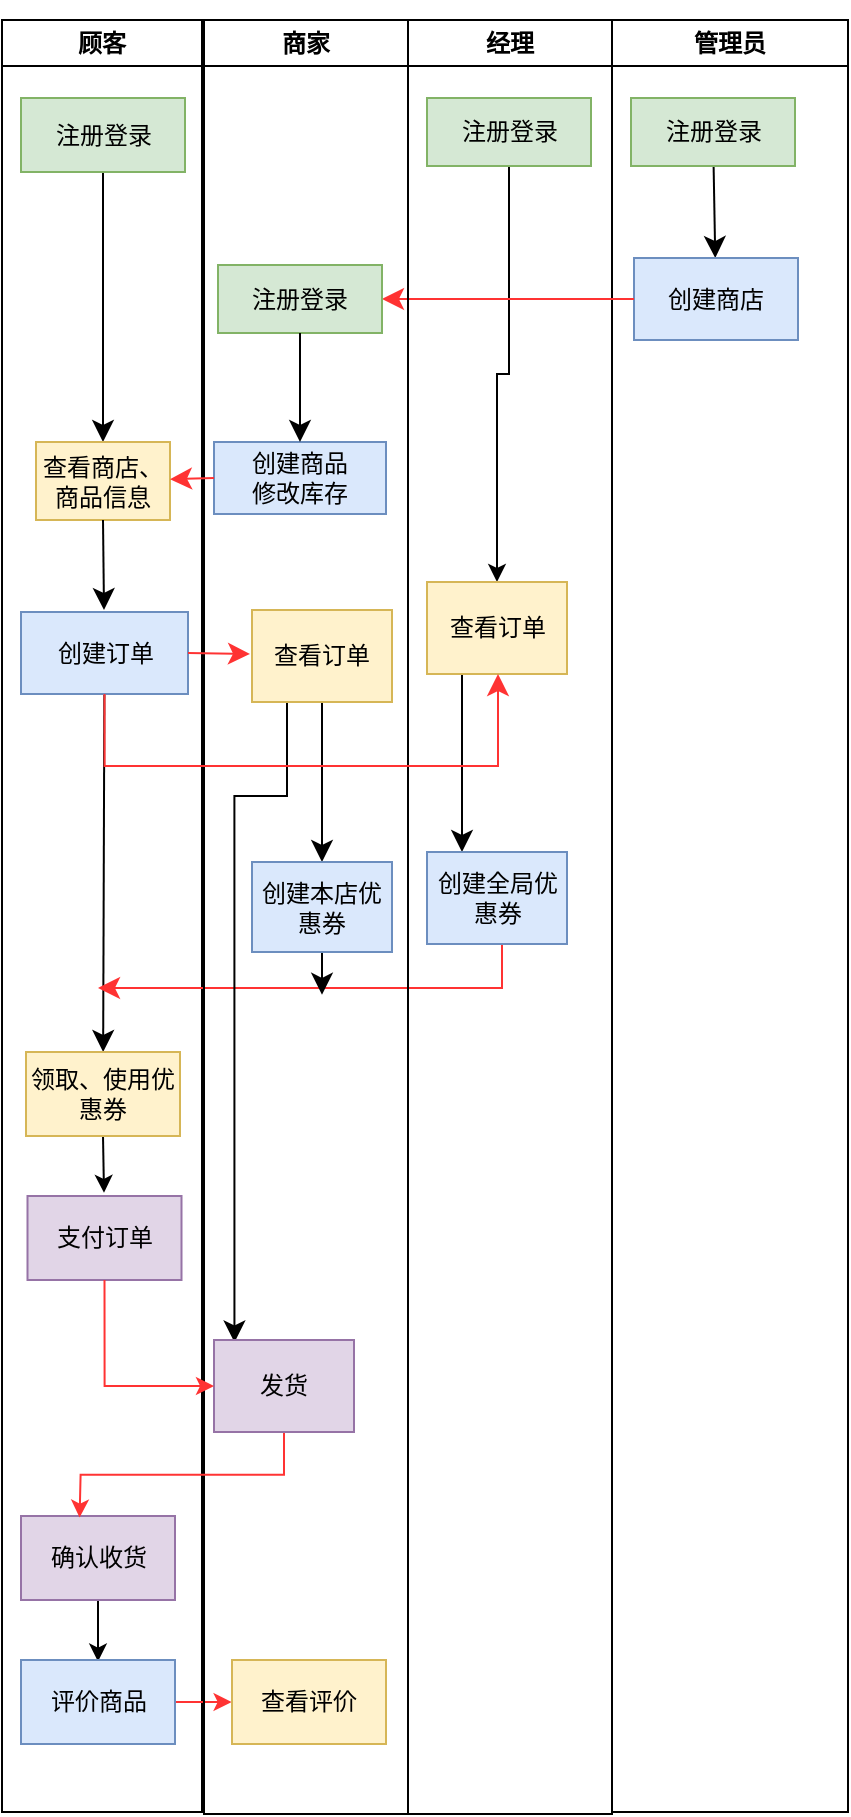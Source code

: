 <mxfile version="24.3.0" type="github">
  <diagram name="第 1 页" id="Z2feuIrGMQaKYotuqINe">
    <mxGraphModel dx="1402" dy="935" grid="0" gridSize="10" guides="1" tooltips="1" connect="1" arrows="1" fold="1" page="0" pageScale="1" pageWidth="827" pageHeight="1169" math="0" shadow="0">
      <root>
        <mxCell id="0" />
        <mxCell id="1" parent="0" />
        <mxCell id="YAOU13rI1jtthDPteihQ-1" value="顾客" style="swimlane;whiteSpace=wrap;html=1;" parent="1" vertex="1">
          <mxGeometry x="-303" y="-278" width="100" height="896" as="geometry" />
        </mxCell>
        <mxCell id="YAOU13rI1jtthDPteihQ-42" value="" style="edgeStyle=none;curved=1;rounded=0;orthogonalLoop=1;jettySize=auto;html=1;fontSize=12;startSize=8;endSize=8;" parent="YAOU13rI1jtthDPteihQ-1" source="YAOU13rI1jtthDPteihQ-11" target="YAOU13rI1jtthDPteihQ-41" edge="1">
          <mxGeometry relative="1" as="geometry" />
        </mxCell>
        <mxCell id="YAOU13rI1jtthDPteihQ-11" value="注册登录" style="rounded=0;whiteSpace=wrap;html=1;fillColor=#d5e8d4;strokeColor=#82b366;" parent="YAOU13rI1jtthDPteihQ-1" vertex="1">
          <mxGeometry x="9.5" y="39" width="82" height="37" as="geometry" />
        </mxCell>
        <mxCell id="YAOU13rI1jtthDPteihQ-41" value="查看商店、商品信息" style="rounded=0;whiteSpace=wrap;html=1;fillColor=#fff2cc;strokeColor=#d6b656;" parent="YAOU13rI1jtthDPteihQ-1" vertex="1">
          <mxGeometry x="17" y="211" width="67" height="39" as="geometry" />
        </mxCell>
        <mxCell id="YAOU13rI1jtthDPteihQ-68" value="" style="edgeStyle=none;curved=1;rounded=0;orthogonalLoop=1;jettySize=auto;html=1;fontSize=12;startSize=8;endSize=8;" parent="YAOU13rI1jtthDPteihQ-1" source="YAOU13rI1jtthDPteihQ-46" target="YAOU13rI1jtthDPteihQ-67" edge="1">
          <mxGeometry relative="1" as="geometry" />
        </mxCell>
        <mxCell id="YAOU13rI1jtthDPteihQ-46" value="创建订单" style="rounded=0;whiteSpace=wrap;html=1;fillColor=#dae8fc;strokeColor=#6c8ebf;" parent="YAOU13rI1jtthDPteihQ-1" vertex="1">
          <mxGeometry x="9.5" y="296" width="83.5" height="41" as="geometry" />
        </mxCell>
        <mxCell id="d0WVinOz0NllohWS_fRl-2" style="edgeStyle=orthogonalEdgeStyle;rounded=0;orthogonalLoop=1;jettySize=auto;html=1;exitX=0.5;exitY=1;exitDx=0;exitDy=0;" edge="1" parent="YAOU13rI1jtthDPteihQ-1" source="YAOU13rI1jtthDPteihQ-67">
          <mxGeometry relative="1" as="geometry">
            <mxPoint x="51" y="586.4" as="targetPoint" />
          </mxGeometry>
        </mxCell>
        <mxCell id="YAOU13rI1jtthDPteihQ-67" value="领取、使用优惠券" style="whiteSpace=wrap;html=1;rounded=0;fillColor=#fff2cc;strokeColor=#d6b656;" parent="YAOU13rI1jtthDPteihQ-1" vertex="1">
          <mxGeometry x="12" y="516" width="77" height="42" as="geometry" />
        </mxCell>
        <mxCell id="d0WVinOz0NllohWS_fRl-11" value="支付订单" style="whiteSpace=wrap;html=1;rounded=0;fillColor=#e1d5e7;strokeColor=#9673a6;" vertex="1" parent="YAOU13rI1jtthDPteihQ-1">
          <mxGeometry x="12.75" y="588" width="77" height="42" as="geometry" />
        </mxCell>
        <mxCell id="d0WVinOz0NllohWS_fRl-17" style="edgeStyle=orthogonalEdgeStyle;rounded=0;orthogonalLoop=1;jettySize=auto;html=1;exitX=0.5;exitY=1;exitDx=0;exitDy=0;" edge="1" parent="YAOU13rI1jtthDPteihQ-1" source="d0WVinOz0NllohWS_fRl-16">
          <mxGeometry relative="1" as="geometry">
            <mxPoint x="48" y="820.8" as="targetPoint" />
          </mxGeometry>
        </mxCell>
        <mxCell id="d0WVinOz0NllohWS_fRl-16" value="确认收货" style="whiteSpace=wrap;html=1;rounded=0;fillColor=#e1d5e7;strokeColor=#9673a6;" vertex="1" parent="YAOU13rI1jtthDPteihQ-1">
          <mxGeometry x="9.5" y="748" width="77" height="42" as="geometry" />
        </mxCell>
        <mxCell id="d0WVinOz0NllohWS_fRl-33" style="edgeStyle=orthogonalEdgeStyle;rounded=0;orthogonalLoop=1;jettySize=auto;html=1;exitX=1;exitY=0.5;exitDx=0;exitDy=0;strokeColor=#FF3333;" edge="1" parent="YAOU13rI1jtthDPteihQ-1" source="d0WVinOz0NllohWS_fRl-29">
          <mxGeometry relative="1" as="geometry">
            <mxPoint x="114.8" y="841" as="targetPoint" />
          </mxGeometry>
        </mxCell>
        <mxCell id="d0WVinOz0NllohWS_fRl-29" value="评价商品" style="whiteSpace=wrap;html=1;rounded=0;fillColor=#dae8fc;strokeColor=#6c8ebf;" vertex="1" parent="YAOU13rI1jtthDPteihQ-1">
          <mxGeometry x="9.5" y="820" width="77" height="42" as="geometry" />
        </mxCell>
        <mxCell id="YAOU13rI1jtthDPteihQ-5" value="经理" style="swimlane;whiteSpace=wrap;html=1;" parent="1" vertex="1">
          <mxGeometry x="-100" y="-278" width="102" height="897" as="geometry" />
        </mxCell>
        <mxCell id="d0WVinOz0NllohWS_fRl-35" style="edgeStyle=orthogonalEdgeStyle;rounded=0;orthogonalLoop=1;jettySize=auto;html=1;exitX=0.5;exitY=1;exitDx=0;exitDy=0;entryX=0.5;entryY=0;entryDx=0;entryDy=0;" edge="1" parent="YAOU13rI1jtthDPteihQ-5" source="YAOU13rI1jtthDPteihQ-13" target="YAOU13rI1jtthDPteihQ-52">
          <mxGeometry relative="1" as="geometry" />
        </mxCell>
        <mxCell id="YAOU13rI1jtthDPteihQ-13" value="注册登录" style="rounded=0;whiteSpace=wrap;html=1;fillColor=#d5e8d4;strokeColor=#82b366;" parent="YAOU13rI1jtthDPteihQ-5" vertex="1">
          <mxGeometry x="9.5" y="39" width="82" height="34" as="geometry" />
        </mxCell>
        <mxCell id="YAOU13rI1jtthDPteihQ-61" style="edgeStyle=none;curved=1;rounded=0;orthogonalLoop=1;jettySize=auto;html=1;exitX=0.25;exitY=1;exitDx=0;exitDy=0;fontSize=12;startSize=8;endSize=8;entryX=0.25;entryY=0;entryDx=0;entryDy=0;" parent="YAOU13rI1jtthDPteihQ-5" source="YAOU13rI1jtthDPteihQ-52" target="YAOU13rI1jtthDPteihQ-62" edge="1">
          <mxGeometry relative="1" as="geometry">
            <mxPoint x="27" y="433.0" as="targetPoint" />
          </mxGeometry>
        </mxCell>
        <mxCell id="YAOU13rI1jtthDPteihQ-52" value="查看订单" style="rounded=0;whiteSpace=wrap;html=1;fillColor=#fff2cc;strokeColor=#d6b656;" parent="YAOU13rI1jtthDPteihQ-5" vertex="1">
          <mxGeometry x="9.5" y="281" width="70" height="46" as="geometry" />
        </mxCell>
        <mxCell id="YAOU13rI1jtthDPteihQ-71" style="edgeStyle=orthogonalEdgeStyle;rounded=0;orthogonalLoop=1;jettySize=auto;html=1;exitX=0.5;exitY=1;exitDx=0;exitDy=0;fontSize=12;startSize=8;endSize=8;strokeColor=#FF3333;" parent="YAOU13rI1jtthDPteihQ-5" source="YAOU13rI1jtthDPteihQ-62" edge="1">
          <mxGeometry relative="1" as="geometry">
            <mxPoint x="-155" y="484" as="targetPoint" />
            <Array as="points">
              <mxPoint x="47" y="462" />
              <mxPoint x="47" y="484" />
            </Array>
          </mxGeometry>
        </mxCell>
        <mxCell id="YAOU13rI1jtthDPteihQ-62" value="创建全局优惠券" style="rounded=0;whiteSpace=wrap;html=1;fillColor=#dae8fc;strokeColor=#6c8ebf;" parent="YAOU13rI1jtthDPteihQ-5" vertex="1">
          <mxGeometry x="9.5" y="416" width="70" height="46" as="geometry" />
        </mxCell>
        <mxCell id="YAOU13rI1jtthDPteihQ-6" value="管理员" style="swimlane;whiteSpace=wrap;html=1;" parent="1" vertex="1">
          <mxGeometry x="2" y="-278" width="118" height="896" as="geometry" />
        </mxCell>
        <mxCell id="YAOU13rI1jtthDPteihQ-17" value="" style="edgeStyle=none;curved=1;rounded=0;orthogonalLoop=1;jettySize=auto;html=1;fontSize=12;startSize=8;endSize=8;" parent="YAOU13rI1jtthDPteihQ-6" source="YAOU13rI1jtthDPteihQ-14" target="YAOU13rI1jtthDPteihQ-16" edge="1">
          <mxGeometry relative="1" as="geometry" />
        </mxCell>
        <mxCell id="YAOU13rI1jtthDPteihQ-14" value="注册登录" style="rounded=0;whiteSpace=wrap;html=1;fillColor=#d5e8d4;strokeColor=#82b366;" parent="YAOU13rI1jtthDPteihQ-6" vertex="1">
          <mxGeometry x="9.5" y="39" width="82" height="34" as="geometry" />
        </mxCell>
        <mxCell id="YAOU13rI1jtthDPteihQ-16" value="创建商店" style="whiteSpace=wrap;html=1;fillColor=#dae8fc;strokeColor=#6c8ebf;rounded=0;" parent="YAOU13rI1jtthDPteihQ-6" vertex="1">
          <mxGeometry x="11" y="119" width="82" height="41" as="geometry" />
        </mxCell>
        <mxCell id="YAOU13rI1jtthDPteihQ-18" value="" style="edgeStyle=none;curved=1;rounded=0;orthogonalLoop=1;jettySize=auto;html=1;fontSize=12;startSize=8;endSize=8;strokeColor=#FF3333;" parent="1" source="YAOU13rI1jtthDPteihQ-16" target="YAOU13rI1jtthDPteihQ-12" edge="1">
          <mxGeometry relative="1" as="geometry" />
        </mxCell>
        <mxCell id="YAOU13rI1jtthDPteihQ-33" style="edgeStyle=none;curved=1;rounded=0;orthogonalLoop=1;jettySize=auto;html=1;exitX=0.75;exitY=0;exitDx=0;exitDy=0;fontSize=12;startSize=8;endSize=8;" parent="1" source="YAOU13rI1jtthDPteihQ-1" target="YAOU13rI1jtthDPteihQ-1" edge="1">
          <mxGeometry relative="1" as="geometry" />
        </mxCell>
        <mxCell id="YAOU13rI1jtthDPteihQ-4" value="商家" style="swimlane;whiteSpace=wrap;html=1;" parent="1" vertex="1">
          <mxGeometry x="-202" y="-278" width="102" height="897" as="geometry" />
        </mxCell>
        <mxCell id="YAOU13rI1jtthDPteihQ-12" value="注册登录" style="rounded=0;whiteSpace=wrap;html=1;fillColor=#d5e8d4;strokeColor=#82b366;" parent="YAOU13rI1jtthDPteihQ-4" vertex="1">
          <mxGeometry x="7" y="122.5" width="82" height="34" as="geometry" />
        </mxCell>
        <mxCell id="YAOU13rI1jtthDPteihQ-28" value="创建商品&lt;div&gt;&lt;span style=&quot;background-color: initial;&quot;&gt;修改库存&lt;/span&gt;&lt;br&gt;&lt;/div&gt;" style="rounded=0;whiteSpace=wrap;html=1;fillColor=#dae8fc;strokeColor=#6c8ebf;" parent="YAOU13rI1jtthDPteihQ-4" vertex="1">
          <mxGeometry x="5" y="211" width="86" height="36" as="geometry" />
        </mxCell>
        <mxCell id="YAOU13rI1jtthDPteihQ-27" value="" style="endArrow=classic;html=1;rounded=0;fontSize=12;startSize=8;endSize=8;curved=1;exitX=0.5;exitY=1;exitDx=0;exitDy=0;" parent="YAOU13rI1jtthDPteihQ-4" source="YAOU13rI1jtthDPteihQ-12" target="YAOU13rI1jtthDPteihQ-28" edge="1">
          <mxGeometry width="50" height="50" relative="1" as="geometry">
            <mxPoint x="74" y="134" as="sourcePoint" />
            <mxPoint x="48" y="190" as="targetPoint" />
          </mxGeometry>
        </mxCell>
        <mxCell id="YAOU13rI1jtthDPteihQ-60" value="" style="edgeStyle=none;curved=1;rounded=0;orthogonalLoop=1;jettySize=auto;html=1;fontSize=12;startSize=8;endSize=8;" parent="YAOU13rI1jtthDPteihQ-4" source="YAOU13rI1jtthDPteihQ-50" target="YAOU13rI1jtthDPteihQ-59" edge="1">
          <mxGeometry relative="1" as="geometry" />
        </mxCell>
        <mxCell id="YAOU13rI1jtthDPteihQ-65" style="edgeStyle=orthogonalEdgeStyle;rounded=0;orthogonalLoop=1;jettySize=auto;html=1;exitX=0.25;exitY=1;exitDx=0;exitDy=0;fontSize=12;startSize=8;endSize=8;entryX=0.146;entryY=0.026;entryDx=0;entryDy=0;entryPerimeter=0;" parent="YAOU13rI1jtthDPteihQ-4" source="YAOU13rI1jtthDPteihQ-50" target="YAOU13rI1jtthDPteihQ-66" edge="1">
          <mxGeometry relative="1" as="geometry">
            <mxPoint x="15" y="524" as="targetPoint" />
            <Array as="points">
              <mxPoint x="42" y="388" />
              <mxPoint x="15" y="388" />
            </Array>
          </mxGeometry>
        </mxCell>
        <mxCell id="YAOU13rI1jtthDPteihQ-50" value="查看订单" style="rounded=0;whiteSpace=wrap;html=1;fillColor=#fff2cc;strokeColor=#d6b656;" parent="YAOU13rI1jtthDPteihQ-4" vertex="1">
          <mxGeometry x="24" y="295" width="70" height="46" as="geometry" />
        </mxCell>
        <mxCell id="YAOU13rI1jtthDPteihQ-73" style="edgeStyle=none;curved=1;rounded=0;orthogonalLoop=1;jettySize=auto;html=1;exitX=0.5;exitY=1;exitDx=0;exitDy=0;fontSize=12;startSize=8;endSize=8;" parent="YAOU13rI1jtthDPteihQ-4" source="YAOU13rI1jtthDPteihQ-59" edge="1">
          <mxGeometry relative="1" as="geometry">
            <mxPoint x="59" y="487.4" as="targetPoint" />
          </mxGeometry>
        </mxCell>
        <mxCell id="YAOU13rI1jtthDPteihQ-59" value="创建本店优惠券" style="rounded=0;whiteSpace=wrap;html=1;fillColor=#dae8fc;strokeColor=#6c8ebf;" parent="YAOU13rI1jtthDPteihQ-4" vertex="1">
          <mxGeometry x="24" y="421" width="70" height="45" as="geometry" />
        </mxCell>
        <mxCell id="d0WVinOz0NllohWS_fRl-15" style="edgeStyle=orthogonalEdgeStyle;rounded=0;orthogonalLoop=1;jettySize=auto;html=1;exitX=0.5;exitY=1;exitDx=0;exitDy=0;strokeColor=#FF3333;" edge="1" parent="YAOU13rI1jtthDPteihQ-4" source="YAOU13rI1jtthDPteihQ-66">
          <mxGeometry relative="1" as="geometry">
            <mxPoint x="-62.2" y="748.8" as="targetPoint" />
          </mxGeometry>
        </mxCell>
        <mxCell id="YAOU13rI1jtthDPteihQ-66" value="发货" style="rounded=0;whiteSpace=wrap;html=1;fillColor=#e1d5e7;strokeColor=#9673a6;" parent="YAOU13rI1jtthDPteihQ-4" vertex="1">
          <mxGeometry x="5" y="660" width="70" height="46" as="geometry" />
        </mxCell>
        <mxCell id="d0WVinOz0NllohWS_fRl-34" value="查看评价" style="whiteSpace=wrap;html=1;rounded=0;fillColor=#fff2cc;strokeColor=#d6b656;" vertex="1" parent="YAOU13rI1jtthDPteihQ-4">
          <mxGeometry x="14" y="820" width="77" height="42" as="geometry" />
        </mxCell>
        <mxCell id="YAOU13rI1jtthDPteihQ-40" value="" style="endArrow=classic;html=1;rounded=0;fontSize=12;startSize=8;endSize=8;curved=1;exitX=0;exitY=0.5;exitDx=0;exitDy=0;strokeColor=#FF3333;" parent="1" source="YAOU13rI1jtthDPteihQ-28" target="YAOU13rI1jtthDPteihQ-41" edge="1">
          <mxGeometry width="50" height="50" relative="1" as="geometry">
            <mxPoint x="65" y="-51" as="sourcePoint" />
            <mxPoint x="-232" y="-49" as="targetPoint" />
          </mxGeometry>
        </mxCell>
        <mxCell id="YAOU13rI1jtthDPteihQ-45" value="" style="endArrow=classic;html=1;rounded=0;fontSize=12;startSize=8;endSize=8;curved=1;exitX=0.5;exitY=1;exitDx=0;exitDy=0;" parent="1" source="YAOU13rI1jtthDPteihQ-41" edge="1">
          <mxGeometry width="50" height="50" relative="1" as="geometry">
            <mxPoint x="-11" y="39" as="sourcePoint" />
            <mxPoint x="-252" y="17" as="targetPoint" />
          </mxGeometry>
        </mxCell>
        <mxCell id="YAOU13rI1jtthDPteihQ-49" value="" style="endArrow=classic;html=1;rounded=0;fontSize=12;startSize=8;endSize=8;curved=1;exitX=1;exitY=0.5;exitDx=0;exitDy=0;strokeColor=#FF3333;" parent="1" source="YAOU13rI1jtthDPteihQ-46" edge="1">
          <mxGeometry width="50" height="50" relative="1" as="geometry">
            <mxPoint x="-11" y="39" as="sourcePoint" />
            <mxPoint x="-179" y="39" as="targetPoint" />
          </mxGeometry>
        </mxCell>
        <mxCell id="YAOU13rI1jtthDPteihQ-51" value="" style="endArrow=classic;html=1;rounded=0;fontSize=12;startSize=8;endSize=8;exitX=0.5;exitY=1;exitDx=0;exitDy=0;strokeColor=#FF3333;edgeStyle=orthogonalEdgeStyle;" parent="1" source="YAOU13rI1jtthDPteihQ-46" edge="1">
          <mxGeometry width="50" height="50" relative="1" as="geometry">
            <mxPoint x="-11" y="39" as="sourcePoint" />
            <mxPoint x="-55" y="49" as="targetPoint" />
            <Array as="points">
              <mxPoint x="-252" y="95" />
              <mxPoint x="-55" y="95" />
            </Array>
          </mxGeometry>
        </mxCell>
        <mxCell id="d0WVinOz0NllohWS_fRl-13" style="edgeStyle=orthogonalEdgeStyle;rounded=0;orthogonalLoop=1;jettySize=auto;html=1;exitX=0.5;exitY=1;exitDx=0;exitDy=0;entryX=0;entryY=0.5;entryDx=0;entryDy=0;strokeColor=#FF3333;" edge="1" parent="1" source="d0WVinOz0NllohWS_fRl-11" target="YAOU13rI1jtthDPteihQ-66">
          <mxGeometry relative="1" as="geometry" />
        </mxCell>
      </root>
    </mxGraphModel>
  </diagram>
</mxfile>
